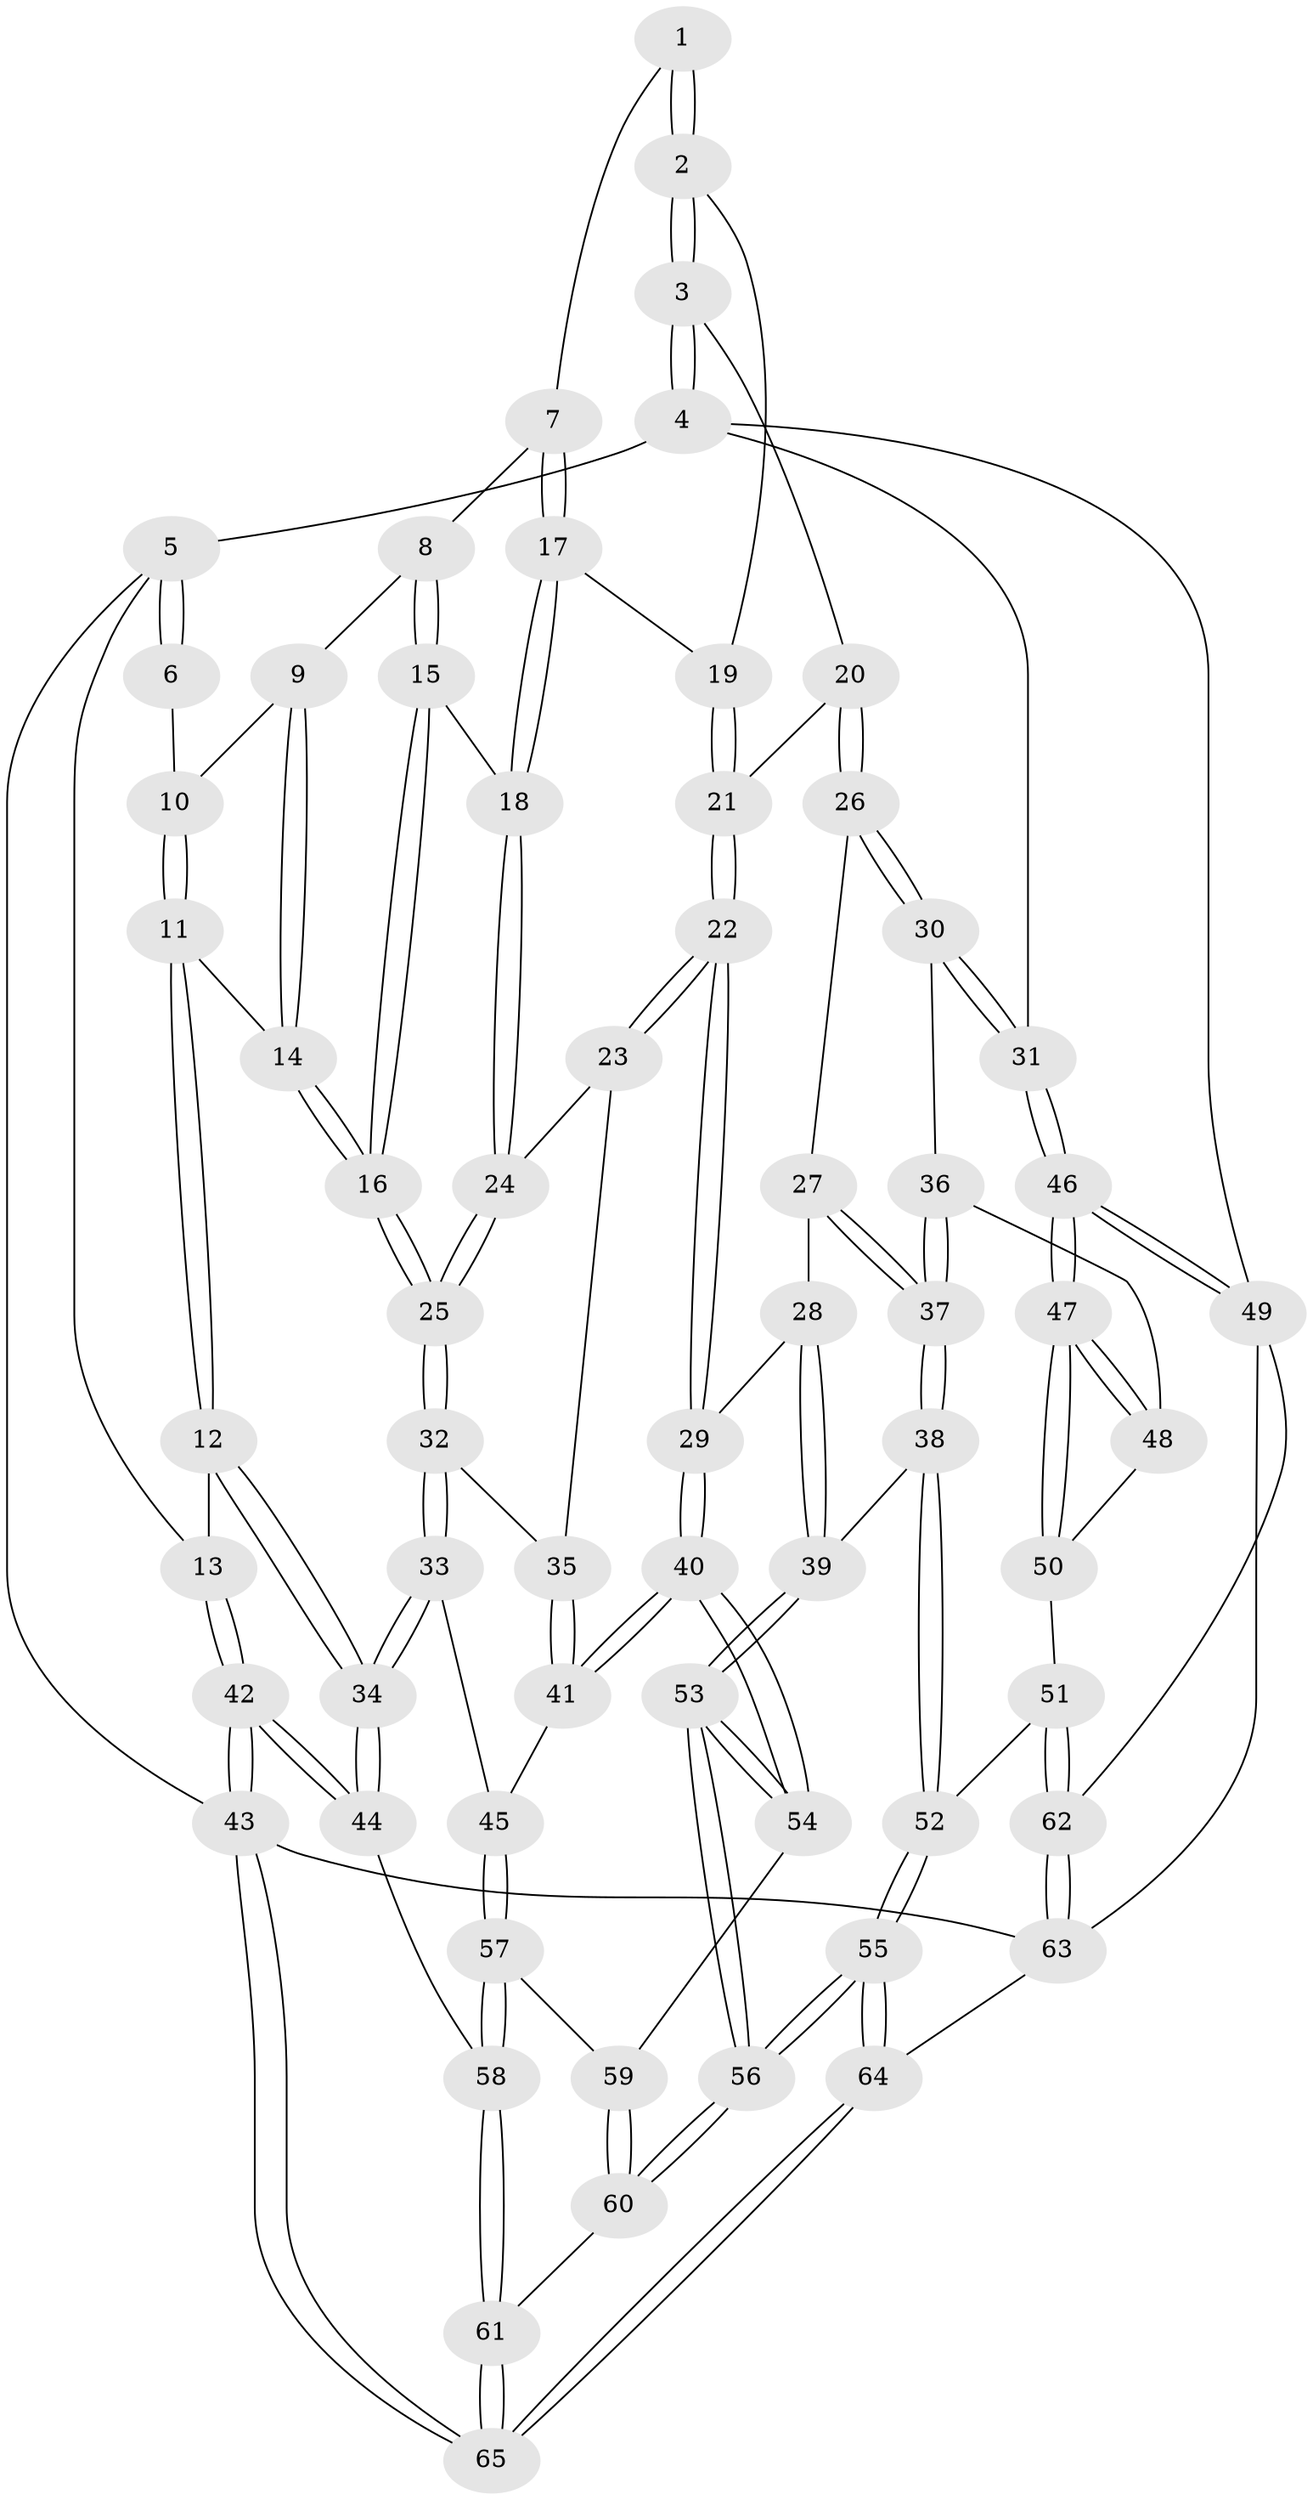// Generated by graph-tools (version 1.1) at 2025/03/03/09/25 03:03:29]
// undirected, 65 vertices, 159 edges
graph export_dot {
graph [start="1"]
  node [color=gray90,style=filled];
  1 [pos="+0.4079727529977857+0"];
  2 [pos="+0.6618453496483202+0"];
  3 [pos="+0.6811928894302363+0"];
  4 [pos="+1+0"];
  5 [pos="+0+0"];
  6 [pos="+0.015523996577783092+0"];
  7 [pos="+0.32271469902105077+0.13047253709950202"];
  8 [pos="+0.22761685954286354+0.09293695586743607"];
  9 [pos="+0.20000488707429367+0.061709901815770296"];
  10 [pos="+0.1444264953724602+0"];
  11 [pos="+0.10393190864063073+0.2589243850499908"];
  12 [pos="+0.059857903106937865+0.2582340529666115"];
  13 [pos="+0+0.132807516913147"];
  14 [pos="+0.10632883365722208+0.2592585998634993"];
  15 [pos="+0.2081884269907051+0.23415913474099562"];
  16 [pos="+0.1591354400590888+0.2781690240663543"];
  17 [pos="+0.38068754665154464+0.1936152091415893"];
  18 [pos="+0.3773954462563158+0.21148652649437924"];
  19 [pos="+0.533884411890237+0.07090303795904199"];
  20 [pos="+0.6933077584651878+0.26000082147070425"];
  21 [pos="+0.549885440084557+0.2832959814984106"];
  22 [pos="+0.48802796087614325+0.3444727259128482"];
  23 [pos="+0.3940496742212122+0.27860827606644967"];
  24 [pos="+0.3899298602804792+0.26955526833424953"];
  25 [pos="+0.18509380542195777+0.3221016188961396"];
  26 [pos="+0.7211839870704555+0.3023436222661759"];
  27 [pos="+0.7209869416563724+0.33133548745468755"];
  28 [pos="+0.7102695384704222+0.3478768613712571"];
  29 [pos="+0.5017202524553864+0.39325228907704796"];
  30 [pos="+1+0.20097669249590758"];
  31 [pos="+1+0.07593845156421113"];
  32 [pos="+0.2052782756739206+0.39493428781156575"];
  33 [pos="+0.16557477004930468+0.4779972779648034"];
  34 [pos="+0.05800083258766546+0.5219933847102763"];
  35 [pos="+0.3067740691925297+0.39202408952929846"];
  36 [pos="+0.8848566335889937+0.40996669763164184"];
  37 [pos="+0.8519168580962793+0.42043964870890604"];
  38 [pos="+0.8172098412299226+0.483811102755164"];
  39 [pos="+0.6826102012660038+0.4734723889719227"];
  40 [pos="+0.49807776748852883+0.5373238465009422"];
  41 [pos="+0.38137310618020687+0.4987351426637003"];
  42 [pos="+0+0.6315218036628664"];
  43 [pos="+0+1"];
  44 [pos="+0+0.6001095451391519"];
  45 [pos="+0.2486469388450087+0.5355214785011994"];
  46 [pos="+1+0.5852741735017178"];
  47 [pos="+1+0.5713979647642579"];
  48 [pos="+0.894544459538836+0.4228289806855878"];
  49 [pos="+1+0.7219478423135046"];
  50 [pos="+0.9015099209776186+0.6026773047332551"];
  51 [pos="+0.8772861498346244+0.6108425738351018"];
  52 [pos="+0.8404331702584681+0.6117563347641298"];
  53 [pos="+0.5520000667268342+0.6192231535842807"];
  54 [pos="+0.5268555302970434+0.5873235910406577"];
  55 [pos="+0.6063994829731009+0.7713016422308208"];
  56 [pos="+0.5853251049401572+0.7454191724378334"];
  57 [pos="+0.2592119248888874+0.6078968784514379"];
  58 [pos="+0.1585366159204572+0.7027647264814956"];
  59 [pos="+0.2704690283450195+0.6141899178038368"];
  60 [pos="+0.3538337359953822+0.7535602598366213"];
  61 [pos="+0.223888082635296+0.7985388088732964"];
  62 [pos="+0.9562792196357112+0.7816896194115345"];
  63 [pos="+0.6620090627424443+0.9630079306153316"];
  64 [pos="+0.6568939579691694+0.9589534046255795"];
  65 [pos="+0.10278345345659215+1"];
  1 -- 2;
  1 -- 2;
  1 -- 7;
  2 -- 3;
  2 -- 3;
  2 -- 19;
  3 -- 4;
  3 -- 4;
  3 -- 20;
  4 -- 5;
  4 -- 31;
  4 -- 49;
  5 -- 6;
  5 -- 6;
  5 -- 13;
  5 -- 43;
  6 -- 10;
  7 -- 8;
  7 -- 17;
  7 -- 17;
  8 -- 9;
  8 -- 15;
  8 -- 15;
  9 -- 10;
  9 -- 14;
  9 -- 14;
  10 -- 11;
  10 -- 11;
  11 -- 12;
  11 -- 12;
  11 -- 14;
  12 -- 13;
  12 -- 34;
  12 -- 34;
  13 -- 42;
  13 -- 42;
  14 -- 16;
  14 -- 16;
  15 -- 16;
  15 -- 16;
  15 -- 18;
  16 -- 25;
  16 -- 25;
  17 -- 18;
  17 -- 18;
  17 -- 19;
  18 -- 24;
  18 -- 24;
  19 -- 21;
  19 -- 21;
  20 -- 21;
  20 -- 26;
  20 -- 26;
  21 -- 22;
  21 -- 22;
  22 -- 23;
  22 -- 23;
  22 -- 29;
  22 -- 29;
  23 -- 24;
  23 -- 35;
  24 -- 25;
  24 -- 25;
  25 -- 32;
  25 -- 32;
  26 -- 27;
  26 -- 30;
  26 -- 30;
  27 -- 28;
  27 -- 37;
  27 -- 37;
  28 -- 29;
  28 -- 39;
  28 -- 39;
  29 -- 40;
  29 -- 40;
  30 -- 31;
  30 -- 31;
  30 -- 36;
  31 -- 46;
  31 -- 46;
  32 -- 33;
  32 -- 33;
  32 -- 35;
  33 -- 34;
  33 -- 34;
  33 -- 45;
  34 -- 44;
  34 -- 44;
  35 -- 41;
  35 -- 41;
  36 -- 37;
  36 -- 37;
  36 -- 48;
  37 -- 38;
  37 -- 38;
  38 -- 39;
  38 -- 52;
  38 -- 52;
  39 -- 53;
  39 -- 53;
  40 -- 41;
  40 -- 41;
  40 -- 54;
  40 -- 54;
  41 -- 45;
  42 -- 43;
  42 -- 43;
  42 -- 44;
  42 -- 44;
  43 -- 65;
  43 -- 65;
  43 -- 63;
  44 -- 58;
  45 -- 57;
  45 -- 57;
  46 -- 47;
  46 -- 47;
  46 -- 49;
  46 -- 49;
  47 -- 48;
  47 -- 48;
  47 -- 50;
  47 -- 50;
  48 -- 50;
  49 -- 62;
  49 -- 63;
  50 -- 51;
  51 -- 52;
  51 -- 62;
  51 -- 62;
  52 -- 55;
  52 -- 55;
  53 -- 54;
  53 -- 54;
  53 -- 56;
  53 -- 56;
  54 -- 59;
  55 -- 56;
  55 -- 56;
  55 -- 64;
  55 -- 64;
  56 -- 60;
  56 -- 60;
  57 -- 58;
  57 -- 58;
  57 -- 59;
  58 -- 61;
  58 -- 61;
  59 -- 60;
  59 -- 60;
  60 -- 61;
  61 -- 65;
  61 -- 65;
  62 -- 63;
  62 -- 63;
  63 -- 64;
  64 -- 65;
  64 -- 65;
}
